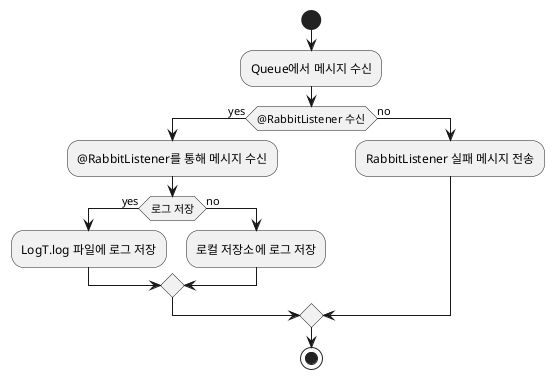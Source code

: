 /'초안'/
'@startuml
'start
'if (메시지 수신) then (yes)
'    :Queue에서 메시지 수신;
'    if (@RabbitListener 수신) then (yes)
'        :@RabbitListener를 통해 메시지 수신;
'        if (로그 저장) then (yes)
'            :LogT.log 파일에 로그 저장;
'        else (no)
'            stop
'        endif
'    else (no)
'        stop
'    endif
'else (no)
'    stop
'endif
'stop
'
'@enduml


/'초안2'/
'@startuml
'start
'if (메시지 수신 성공?) then (yes)
'    :Queue에서 메시지 수신;
'    if (@RabbitListener 수신 성공?) then (yes)
'        :@RabbitListener를 통해 메시지 수신;
'        if (로그 저장 성공?) then (yes)
'            :LogT.log 파일에 로그 저장;
'        else (로그 저장 실패)
'            :로그 저장 실패 메시지 전송;
'        endif
'    else (RabbitListener 실패)
'        :RabbitListener 실패 메시지 전송;
'    endif
'else (메시지 수신 실패)
'    :메시지 수신 실패 메시지 전송;
'endif
'stop
'@enduml


/'retry 추가'/
'@startuml
'start
'if (메시지 수신) then (yes)
'    :Queue에서 메시지 수신;
'    if (@RabbitListener 수신) then (yes)
'        :@RabbitListener를 통해 메시지 수신;
'        if (로그 저장) then (yes)
'            :LogT.log 파일에 로그 저장;
'        else (no)
'            :로컬 저장소에 로그 저장;
'        endif
'    else (no)
'        :RabbitListener 실패 메시지 전송;
'    endif
'else (no)
'    if (재시도 횟수 초과) then (yes)
'        :재시도 횟수 초과 메시지 전송;
'    else (no)
'        :재시도 횟수 증가;
'        :재시도 시간 간격 설정;
'        :메시지 재시도;
'        if (재시도) then (yes)
'            :성공 메시지 전송;
'        endif
'    endif
'endif
'stop
'@enduml


/'retry 5회 설정 ver'/
'@startuml
'start
'if (메시지 수신) then (yes)
'    :Queue에서 메시지 수신;
'    if (@RabbitListener 수신) then (yes)
'        :@RabbitListener를 통해 메시지 수신;
'        if (로그 저장) then (yes)
'            :LogT.log 파일에 로그 저장;
'        else (no)
'            :로컬 저장소에 로그 저장;
'        endif
'    else (no)
'        :RabbitListener 실패 메시지 전송;
'    endif
'else (no)
'    if (재시도 횟수 초과) then (yes)
'        :재시도 횟수 초과 메시지 전송;
'    else (no)
'        :재시도 횟수 증가;
'        :재시도 시간 간격 설정;
'        :메시지 재시도;
'        if (재시도 성공) then (yes)
'            :성공 메시지 전송;
'        endif
'    endif
'endif
'stop
'@enduml


/'일단 보고드릴 버전'/
@startuml
start
:Queue에서 메시지 수신;
if (@RabbitListener 수신) then (yes)
    :@RabbitListener를 통해 메시지 수신;
    if (로그 저장) then (yes)
        :LogT.log 파일에 로그 저장;
    else (no)
        :로컬 저장소에 로그 저장;
    endif
else (no)
    :RabbitListener 실패 메시지 전송;
endif
stop
@enduml




